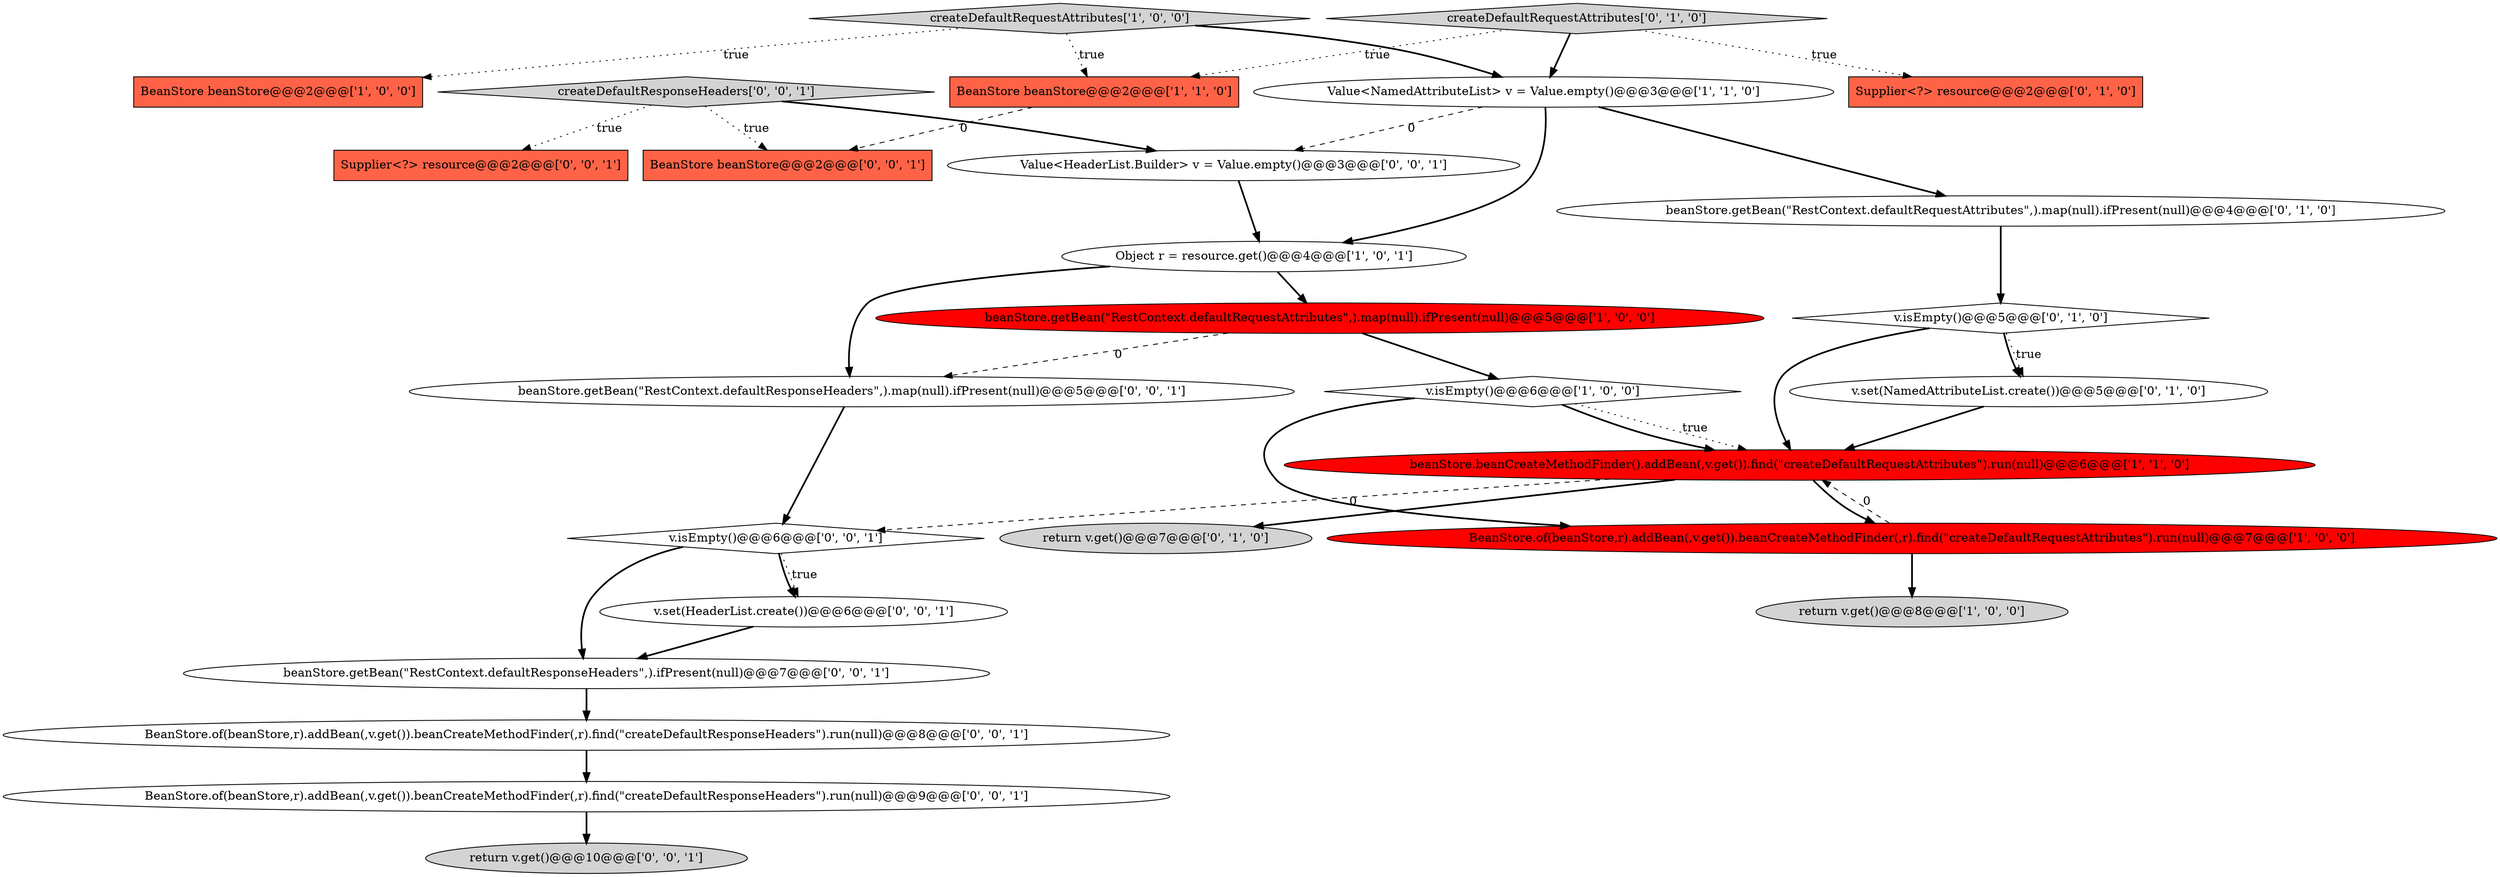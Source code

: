 digraph {
14 [style = filled, label = "beanStore.getBean(\"RestContext.defaultRequestAttributes\",).map(null).ifPresent(null)@@@4@@@['0', '1', '0']", fillcolor = white, shape = ellipse image = "AAA0AAABBB2BBB"];
7 [style = filled, label = "beanStore.getBean(\"RestContext.defaultRequestAttributes\",).map(null).ifPresent(null)@@@5@@@['1', '0', '0']", fillcolor = red, shape = ellipse image = "AAA1AAABBB1BBB"];
1 [style = filled, label = "createDefaultRequestAttributes['1', '0', '0']", fillcolor = lightgray, shape = diamond image = "AAA0AAABBB1BBB"];
6 [style = filled, label = "Value<NamedAttributeList> v = Value.empty()@@@3@@@['1', '1', '0']", fillcolor = white, shape = ellipse image = "AAA0AAABBB1BBB"];
19 [style = filled, label = "beanStore.getBean(\"RestContext.defaultResponseHeaders\",).ifPresent(null)@@@7@@@['0', '0', '1']", fillcolor = white, shape = ellipse image = "AAA0AAABBB3BBB"];
21 [style = filled, label = "Value<HeaderList.Builder> v = Value.empty()@@@3@@@['0', '0', '1']", fillcolor = white, shape = ellipse image = "AAA0AAABBB3BBB"];
2 [style = filled, label = "Object r = resource.get()@@@4@@@['1', '0', '1']", fillcolor = white, shape = ellipse image = "AAA0AAABBB1BBB"];
20 [style = filled, label = "v.set(HeaderList.create())@@@6@@@['0', '0', '1']", fillcolor = white, shape = ellipse image = "AAA0AAABBB3BBB"];
18 [style = filled, label = "Supplier<?> resource@@@2@@@['0', '0', '1']", fillcolor = tomato, shape = box image = "AAA0AAABBB3BBB"];
4 [style = filled, label = "beanStore.beanCreateMethodFinder().addBean(,v.get()).find(\"createDefaultRequestAttributes\").run(null)@@@6@@@['1', '1', '0']", fillcolor = red, shape = ellipse image = "AAA1AAABBB1BBB"];
0 [style = filled, label = "BeanStore.of(beanStore,r).addBean(,v.get()).beanCreateMethodFinder(,r).find(\"createDefaultRequestAttributes\").run(null)@@@7@@@['1', '0', '0']", fillcolor = red, shape = ellipse image = "AAA1AAABBB1BBB"];
12 [style = filled, label = "v.isEmpty()@@@5@@@['0', '1', '0']", fillcolor = white, shape = diamond image = "AAA0AAABBB2BBB"];
9 [style = filled, label = "BeanStore beanStore@@@2@@@['1', '1', '0']", fillcolor = tomato, shape = box image = "AAA0AAABBB1BBB"];
26 [style = filled, label = "v.isEmpty()@@@6@@@['0', '0', '1']", fillcolor = white, shape = diamond image = "AAA0AAABBB3BBB"];
3 [style = filled, label = "v.isEmpty()@@@6@@@['1', '0', '0']", fillcolor = white, shape = diamond image = "AAA0AAABBB1BBB"];
11 [style = filled, label = "return v.get()@@@7@@@['0', '1', '0']", fillcolor = lightgray, shape = ellipse image = "AAA0AAABBB2BBB"];
5 [style = filled, label = "BeanStore beanStore@@@2@@@['1', '0', '0']", fillcolor = tomato, shape = box image = "AAA0AAABBB1BBB"];
8 [style = filled, label = "return v.get()@@@8@@@['1', '0', '0']", fillcolor = lightgray, shape = ellipse image = "AAA0AAABBB1BBB"];
15 [style = filled, label = "v.set(NamedAttributeList.create())@@@5@@@['0', '1', '0']", fillcolor = white, shape = ellipse image = "AAA0AAABBB2BBB"];
16 [style = filled, label = "beanStore.getBean(\"RestContext.defaultResponseHeaders\",).map(null).ifPresent(null)@@@5@@@['0', '0', '1']", fillcolor = white, shape = ellipse image = "AAA0AAABBB3BBB"];
13 [style = filled, label = "createDefaultRequestAttributes['0', '1', '0']", fillcolor = lightgray, shape = diamond image = "AAA0AAABBB2BBB"];
17 [style = filled, label = "return v.get()@@@10@@@['0', '0', '1']", fillcolor = lightgray, shape = ellipse image = "AAA0AAABBB3BBB"];
24 [style = filled, label = "createDefaultResponseHeaders['0', '0', '1']", fillcolor = lightgray, shape = diamond image = "AAA0AAABBB3BBB"];
10 [style = filled, label = "Supplier<?> resource@@@2@@@['0', '1', '0']", fillcolor = tomato, shape = box image = "AAA0AAABBB2BBB"];
23 [style = filled, label = "BeanStore.of(beanStore,r).addBean(,v.get()).beanCreateMethodFinder(,r).find(\"createDefaultResponseHeaders\").run(null)@@@8@@@['0', '0', '1']", fillcolor = white, shape = ellipse image = "AAA0AAABBB3BBB"];
22 [style = filled, label = "BeanStore.of(beanStore,r).addBean(,v.get()).beanCreateMethodFinder(,r).find(\"createDefaultResponseHeaders\").run(null)@@@9@@@['0', '0', '1']", fillcolor = white, shape = ellipse image = "AAA0AAABBB3BBB"];
25 [style = filled, label = "BeanStore beanStore@@@2@@@['0', '0', '1']", fillcolor = tomato, shape = box image = "AAA0AAABBB3BBB"];
6->21 [style = dashed, label="0"];
24->25 [style = dotted, label="true"];
7->16 [style = dashed, label="0"];
12->15 [style = bold, label=""];
16->26 [style = bold, label=""];
12->15 [style = dotted, label="true"];
3->4 [style = dotted, label="true"];
24->18 [style = dotted, label="true"];
26->20 [style = dotted, label="true"];
0->4 [style = dashed, label="0"];
4->26 [style = dashed, label="0"];
26->19 [style = bold, label=""];
13->10 [style = dotted, label="true"];
3->4 [style = bold, label=""];
7->3 [style = bold, label=""];
3->0 [style = bold, label=""];
4->0 [style = bold, label=""];
21->2 [style = bold, label=""];
6->2 [style = bold, label=""];
6->14 [style = bold, label=""];
1->6 [style = bold, label=""];
23->22 [style = bold, label=""];
12->4 [style = bold, label=""];
24->21 [style = bold, label=""];
13->9 [style = dotted, label="true"];
19->23 [style = bold, label=""];
1->9 [style = dotted, label="true"];
14->12 [style = bold, label=""];
9->25 [style = dashed, label="0"];
15->4 [style = bold, label=""];
0->8 [style = bold, label=""];
22->17 [style = bold, label=""];
2->7 [style = bold, label=""];
13->6 [style = bold, label=""];
4->11 [style = bold, label=""];
20->19 [style = bold, label=""];
1->5 [style = dotted, label="true"];
26->20 [style = bold, label=""];
2->16 [style = bold, label=""];
}

